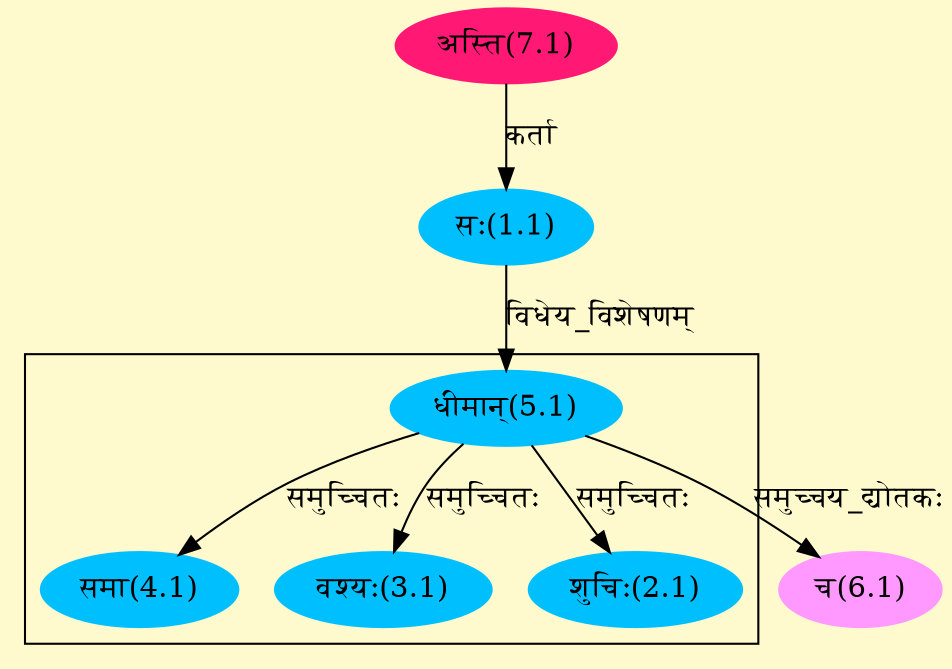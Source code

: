 digraph G{
rankdir=BT;
 compound=true;
 bgcolor="lemonchiffon1";

subgraph cluster_1{
Node2_1 [style=filled, color="#00BFFF" label = "शुचिः(2.1)"]
Node5_1 [style=filled, color="#00BFFF" label = "धीमान्(5.1)"]
Node3_1 [style=filled, color="#00BFFF" label = "वश्यः(3.1)"]
Node4_1 [style=filled, color="#00BFFF" label = "समा(4.1)"]

}
Node1_1 [style=filled, color="#00BFFF" label = "सः(1.1)"]
Node7_1 [style=filled, color="#FF1975" label = "अस्ति(7.1)"]
Node5_1 [style=filled, color="#00BFFF" label = "धीमान्(5.1)"]
Node6_1 [style=filled, color="#FF99FF" label = "च(6.1)"]
/* Start of Relations section */

Node1_1 -> Node7_1 [  label="कर्ता"  dir="back" ]
Node2_1 -> Node5_1 [  label="समुच्चितः"  dir="back" ]
Node3_1 -> Node5_1 [  label="समुच्चितः"  dir="back" ]
Node4_1 -> Node5_1 [  label="समुच्चितः"  dir="back" ]
Node5_1 -> Node1_1 [  label="विधेय_विशेषणम्"  dir="back" ]
Node6_1 -> Node5_1 [  label="समुच्चय_द्योतकः"  dir="back" ]
}
